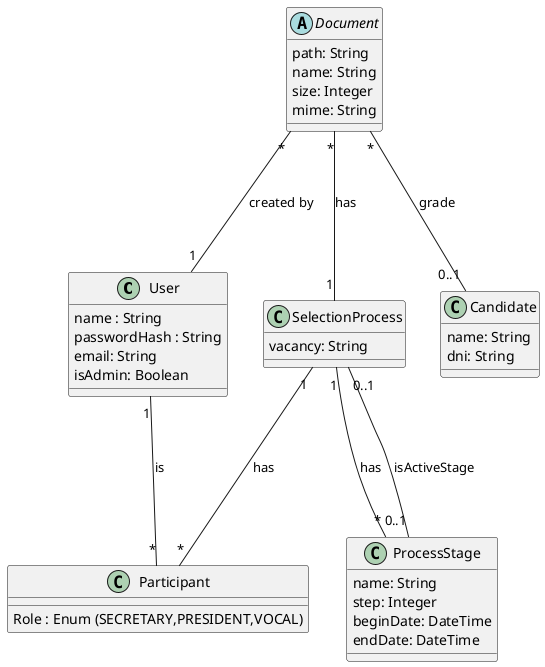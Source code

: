 @startuml
    class User {
        name : String
        passwordHash : String
        email: String
        isAdmin: Boolean
    }

    class Participant {
        Role : Enum (SECRETARY,PRESIDENT,VOCAL)
    }

    class SelectionProcess {
        vacancy: String
    }

    class ProcessStage {
        name: String
        step: Integer
        beginDate: DateTime
        endDate: DateTime
    }

    class Candidate {
        name: String
        dni: String
    }

    abstract Document {
        path: String
        name: String
        size: Integer
        mime: String
    }

    User "1" --- "*" Participant : is
    SelectionProcess "1" --- "*" Participant : has

    SelectionProcess "1" --- "*" ProcessStage : has
    SelectionProcess "0..1" --- "0..1" ProcessStage : isActiveStage

    Document "*" --- "1" User : created by
    Document "*" --- "1" SelectionProcess : has

    Document "*" --- "0..1" Candidate : grade
@enduml